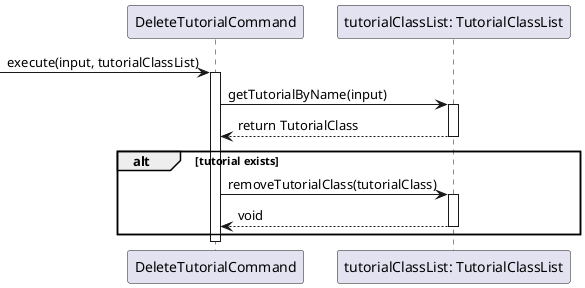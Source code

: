 @startuml


participant "DeleteTutorialCommand" as DTC
participant "tutorialClassList: TutorialClassList" as TCL

-> DTC: execute(input, tutorialClassList)
activate DTC


    DTC -> TCL: getTutorialByName(input)
    activate TCL
    TCL --> DTC: return TutorialClass
    deactivate TCL



    alt tutorial exists
        DTC -> TCL: removeTutorialClass(tutorialClass)
        activate TCL
        TCL --> DTC: void
        deactivate TCL
    end


deactivate DTC

@enduml
